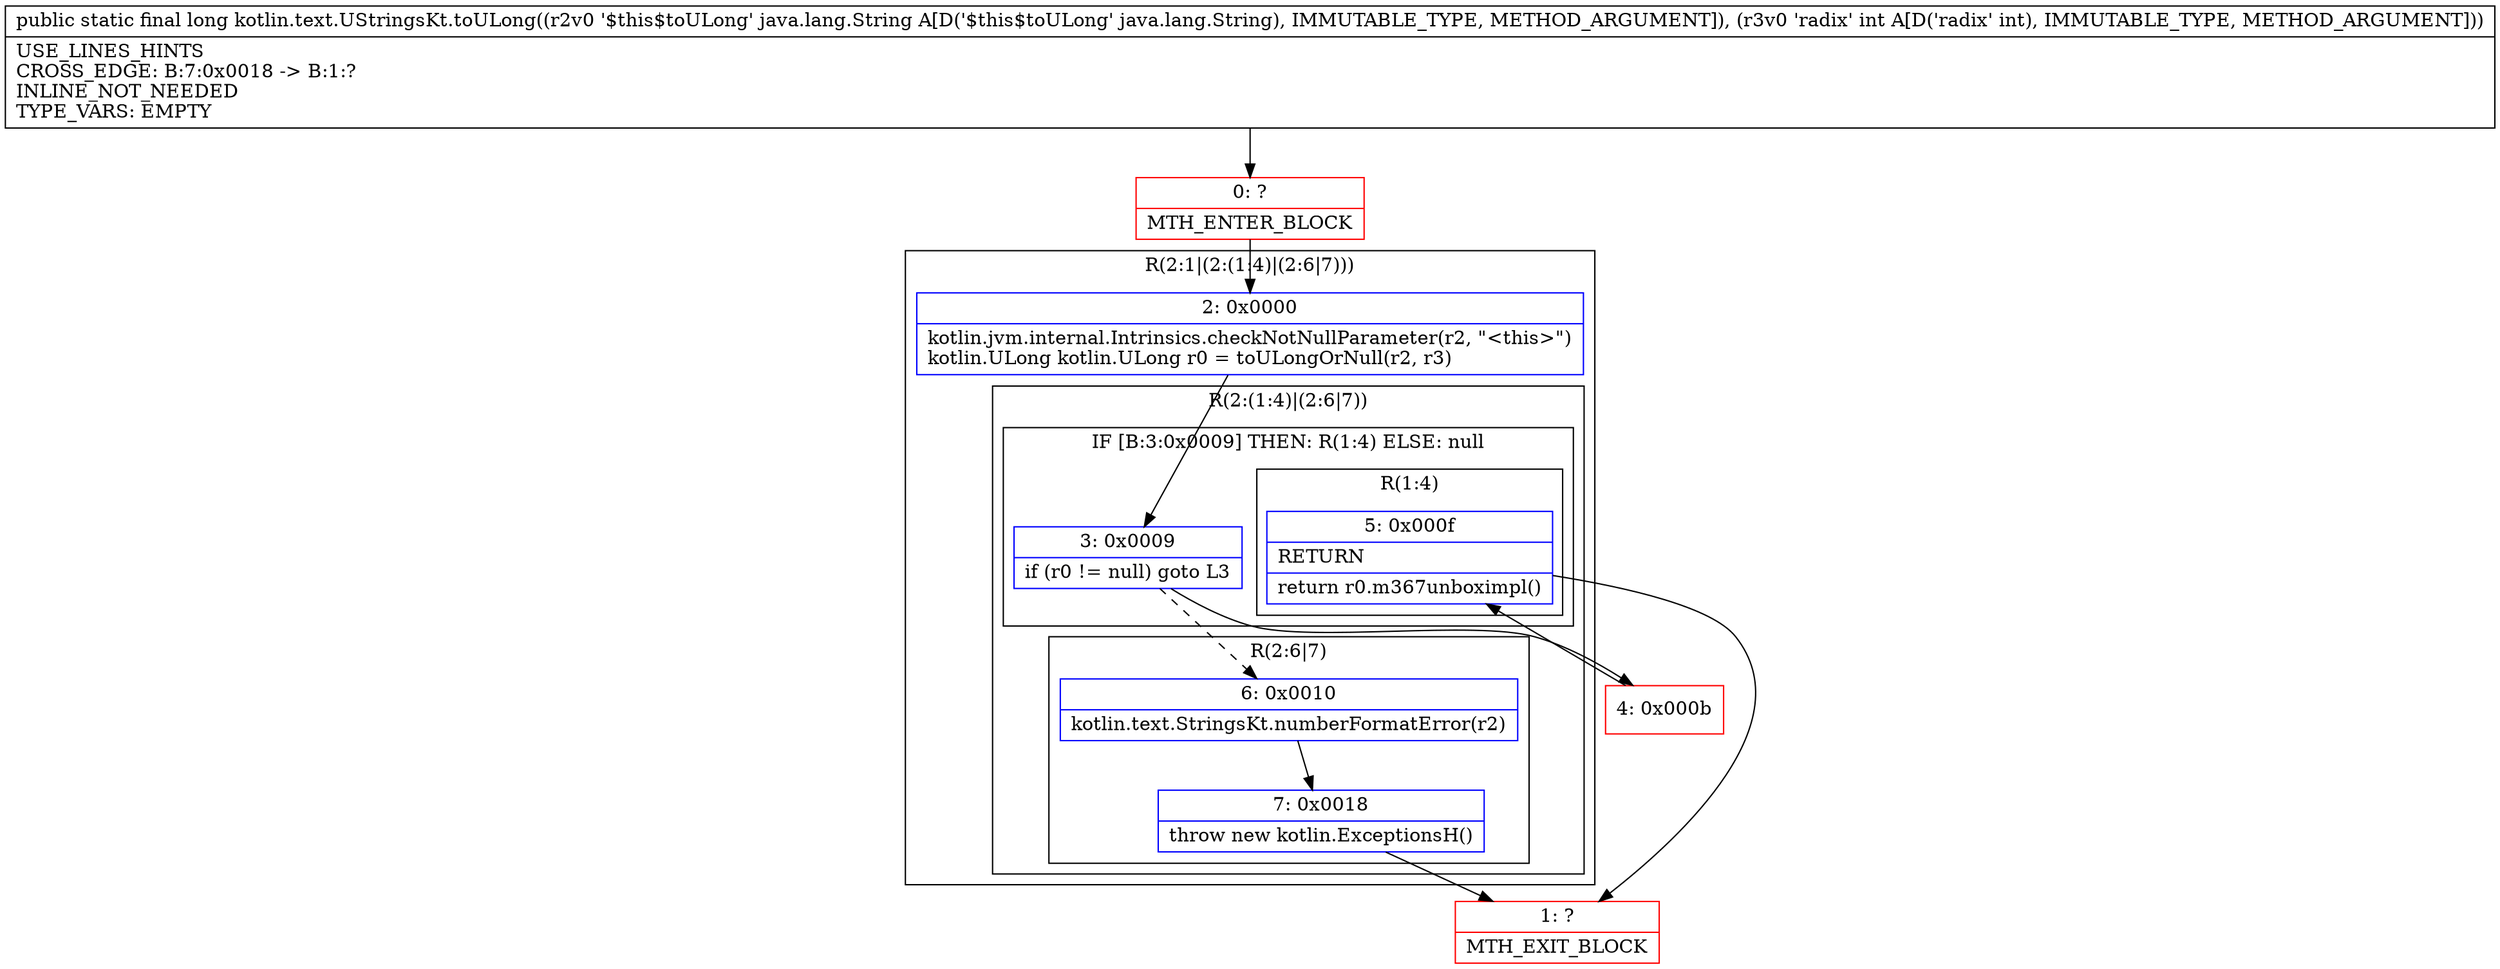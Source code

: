 digraph "CFG forkotlin.text.UStringsKt.toULong(Ljava\/lang\/String;I)J" {
subgraph cluster_Region_343212321 {
label = "R(2:1|(2:(1:4)|(2:6|7)))";
node [shape=record,color=blue];
Node_2 [shape=record,label="{2\:\ 0x0000|kotlin.jvm.internal.Intrinsics.checkNotNullParameter(r2, \"\<this\>\")\lkotlin.ULong kotlin.ULong r0 = toULongOrNull(r2, r3)\l}"];
subgraph cluster_Region_1704158966 {
label = "R(2:(1:4)|(2:6|7))";
node [shape=record,color=blue];
subgraph cluster_IfRegion_1143834763 {
label = "IF [B:3:0x0009] THEN: R(1:4) ELSE: null";
node [shape=record,color=blue];
Node_3 [shape=record,label="{3\:\ 0x0009|if (r0 != null) goto L3\l}"];
subgraph cluster_Region_383414791 {
label = "R(1:4)";
node [shape=record,color=blue];
Node_5 [shape=record,label="{5\:\ 0x000f|RETURN\l|return r0.m367unboximpl()\l}"];
}
}
subgraph cluster_Region_711842331 {
label = "R(2:6|7)";
node [shape=record,color=blue];
Node_6 [shape=record,label="{6\:\ 0x0010|kotlin.text.StringsKt.numberFormatError(r2)\l}"];
Node_7 [shape=record,label="{7\:\ 0x0018|throw new kotlin.ExceptionsH()\l}"];
}
}
}
Node_0 [shape=record,color=red,label="{0\:\ ?|MTH_ENTER_BLOCK\l}"];
Node_4 [shape=record,color=red,label="{4\:\ 0x000b}"];
Node_1 [shape=record,color=red,label="{1\:\ ?|MTH_EXIT_BLOCK\l}"];
MethodNode[shape=record,label="{public static final long kotlin.text.UStringsKt.toULong((r2v0 '$this$toULong' java.lang.String A[D('$this$toULong' java.lang.String), IMMUTABLE_TYPE, METHOD_ARGUMENT]), (r3v0 'radix' int A[D('radix' int), IMMUTABLE_TYPE, METHOD_ARGUMENT]))  | USE_LINES_HINTS\lCROSS_EDGE: B:7:0x0018 \-\> B:1:?\lINLINE_NOT_NEEDED\lTYPE_VARS: EMPTY\l}"];
MethodNode -> Node_0;Node_2 -> Node_3;
Node_3 -> Node_4;
Node_3 -> Node_6[style=dashed];
Node_5 -> Node_1;
Node_6 -> Node_7;
Node_7 -> Node_1;
Node_0 -> Node_2;
Node_4 -> Node_5;
}

